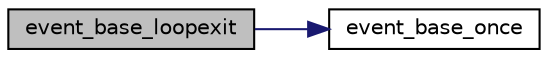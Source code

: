 digraph "event_base_loopexit"
{
 // LATEX_PDF_SIZE
  edge [fontname="Helvetica",fontsize="10",labelfontname="Helvetica",labelfontsize="10"];
  node [fontname="Helvetica",fontsize="10",shape=record];
  rankdir="LR";
  Node26 [label="event_base_loopexit",height=0.2,width=0.4,color="black", fillcolor="grey75", style="filled", fontcolor="black",tooltip=" "];
  Node26 -> Node27 [color="midnightblue",fontsize="10",style="solid",fontname="Helvetica"];
  Node27 [label="event_base_once",height=0.2,width=0.4,color="black", fillcolor="white", style="filled",URL="$event2_2event_8h.html#a5f4f70904b45eef26c4a8605fe706a32",tooltip=" "];
}
